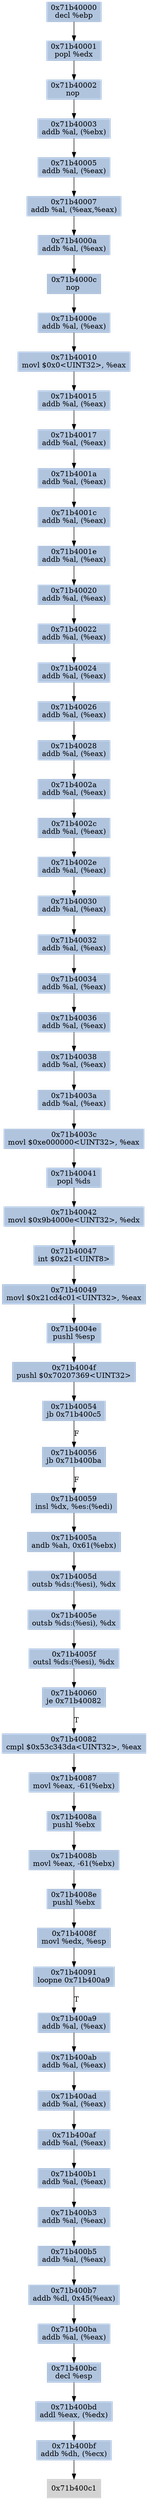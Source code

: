 digraph G {
node[shape=rectangle,style=filled,fillcolor=lightsteelblue,color=lightsteelblue]
bgcolor="transparent"
a0x71b40000decl_ebp[label="0x71b40000\ndecl %ebp"];
a0x71b40001popl_edx[label="0x71b40001\npopl %edx"];
a0x71b40002nop_[label="0x71b40002\nnop "];
a0x71b40003addb_al_ebx_[label="0x71b40003\naddb %al, (%ebx)"];
a0x71b40005addb_al_eax_[label="0x71b40005\naddb %al, (%eax)"];
a0x71b40007addb_al_eaxeax_[label="0x71b40007\naddb %al, (%eax,%eax)"];
a0x71b4000aaddb_al_eax_[label="0x71b4000a\naddb %al, (%eax)"];
a0x71b4000cnop_[label="0x71b4000c\nnop "];
a0x71b4000eaddb_al_eax_[label="0x71b4000e\naddb %al, (%eax)"];
a0x71b40010movl_0x0UINT32_eax[label="0x71b40010\nmovl $0x0<UINT32>, %eax"];
a0x71b40015addb_al_eax_[label="0x71b40015\naddb %al, (%eax)"];
a0x71b40017addb_al_eax_[label="0x71b40017\naddb %al, (%eax)"];
a0x71b4001aaddb_al_eax_[label="0x71b4001a\naddb %al, (%eax)"];
a0x71b4001caddb_al_eax_[label="0x71b4001c\naddb %al, (%eax)"];
a0x71b4001eaddb_al_eax_[label="0x71b4001e\naddb %al, (%eax)"];
a0x71b40020addb_al_eax_[label="0x71b40020\naddb %al, (%eax)"];
a0x71b40022addb_al_eax_[label="0x71b40022\naddb %al, (%eax)"];
a0x71b40024addb_al_eax_[label="0x71b40024\naddb %al, (%eax)"];
a0x71b40026addb_al_eax_[label="0x71b40026\naddb %al, (%eax)"];
a0x71b40028addb_al_eax_[label="0x71b40028\naddb %al, (%eax)"];
a0x71b4002aaddb_al_eax_[label="0x71b4002a\naddb %al, (%eax)"];
a0x71b4002caddb_al_eax_[label="0x71b4002c\naddb %al, (%eax)"];
a0x71b4002eaddb_al_eax_[label="0x71b4002e\naddb %al, (%eax)"];
a0x71b40030addb_al_eax_[label="0x71b40030\naddb %al, (%eax)"];
a0x71b40032addb_al_eax_[label="0x71b40032\naddb %al, (%eax)"];
a0x71b40034addb_al_eax_[label="0x71b40034\naddb %al, (%eax)"];
a0x71b40036addb_al_eax_[label="0x71b40036\naddb %al, (%eax)"];
a0x71b40038addb_al_eax_[label="0x71b40038\naddb %al, (%eax)"];
a0x71b4003aaddb_al_eax_[label="0x71b4003a\naddb %al, (%eax)"];
a0x71b4003cmovl_0xe000000UINT32_eax[label="0x71b4003c\nmovl $0xe000000<UINT32>, %eax"];
a0x71b40041popl_ds[label="0x71b40041\npopl %ds"];
a0x71b40042movl_0x9b4000eUINT32_edx[label="0x71b40042\nmovl $0x9b4000e<UINT32>, %edx"];
a0x71b40047int_0x21UINT8[label="0x71b40047\nint $0x21<UINT8>"];
a0x71b40049movl_0x21cd4c01UINT32_eax[label="0x71b40049\nmovl $0x21cd4c01<UINT32>, %eax"];
a0x71b4004epushl_esp[label="0x71b4004e\npushl %esp"];
a0x71b4004fpushl_0x70207369UINT32[label="0x71b4004f\npushl $0x70207369<UINT32>"];
a0x71b40054jb_0x71b400c5[label="0x71b40054\njb 0x71b400c5"];
a0x71b40056jb_0x71b400ba[label="0x71b40056\njb 0x71b400ba"];
a0x71b40059insl_dx_es_edi_[label="0x71b40059\ninsl %dx, %es:(%edi)"];
a0x71b4005aandb_ah_0x61ebx_[label="0x71b4005a\nandb %ah, 0x61(%ebx)"];
a0x71b4005doutsb_ds_esi__dx[label="0x71b4005d\noutsb %ds:(%esi), %dx"];
a0x71b4005eoutsb_ds_esi__dx[label="0x71b4005e\noutsb %ds:(%esi), %dx"];
a0x71b4005foutsl_ds_esi__dx[label="0x71b4005f\noutsl %ds:(%esi), %dx"];
a0x71b40060je_0x71b40082[label="0x71b40060\nje 0x71b40082"];
a0x71b40082cmpl_0x53c343daUINT32_eax[label="0x71b40082\ncmpl $0x53c343da<UINT32>, %eax"];
a0x71b40087movl_eax__61ebx_[label="0x71b40087\nmovl %eax, -61(%ebx)"];
a0x71b4008apushl_ebx[label="0x71b4008a\npushl %ebx"];
a0x71b4008bmovl_eax__61ebx_[label="0x71b4008b\nmovl %eax, -61(%ebx)"];
a0x71b4008epushl_ebx[label="0x71b4008e\npushl %ebx"];
a0x71b4008fmovl_edx_esp[label="0x71b4008f\nmovl %edx, %esp"];
a0x71b40091loopne_0x71b400a9[label="0x71b40091\nloopne 0x71b400a9"];
a0x71b400a9addb_al_eax_[label="0x71b400a9\naddb %al, (%eax)"];
a0x71b400abaddb_al_eax_[label="0x71b400ab\naddb %al, (%eax)"];
a0x71b400adaddb_al_eax_[label="0x71b400ad\naddb %al, (%eax)"];
a0x71b400afaddb_al_eax_[label="0x71b400af\naddb %al, (%eax)"];
a0x71b400b1addb_al_eax_[label="0x71b400b1\naddb %al, (%eax)"];
a0x71b400b3addb_al_eax_[label="0x71b400b3\naddb %al, (%eax)"];
a0x71b400b5addb_al_eax_[label="0x71b400b5\naddb %al, (%eax)"];
a0x71b400b7addb_dl_0x45eax_[label="0x71b400b7\naddb %dl, 0x45(%eax)"];
a0x71b400baaddb_al_eax_[label="0x71b400ba\naddb %al, (%eax)"];
a0x71b400bcdecl_esp[label="0x71b400bc\ndecl %esp"];
a0x71b400bdaddl_eax_edx_[label="0x71b400bd\naddl %eax, (%edx)"];
a0x71b400bfaddb_dh_ecx_[label="0x71b400bf\naddb %dh, (%ecx)"];
a0x71b400c1[label="0x71b400c1",color="lightgrey",fillcolor="lightgrey"];
a0x71b40000decl_ebp -> a0x71b40001popl_edx [color="#000000"];
a0x71b40001popl_edx -> a0x71b40002nop_ [color="#000000"];
a0x71b40002nop_ -> a0x71b40003addb_al_ebx_ [color="#000000"];
a0x71b40003addb_al_ebx_ -> a0x71b40005addb_al_eax_ [color="#000000"];
a0x71b40005addb_al_eax_ -> a0x71b40007addb_al_eaxeax_ [color="#000000"];
a0x71b40007addb_al_eaxeax_ -> a0x71b4000aaddb_al_eax_ [color="#000000"];
a0x71b4000aaddb_al_eax_ -> a0x71b4000cnop_ [color="#000000"];
a0x71b4000cnop_ -> a0x71b4000eaddb_al_eax_ [color="#000000"];
a0x71b4000eaddb_al_eax_ -> a0x71b40010movl_0x0UINT32_eax [color="#000000"];
a0x71b40010movl_0x0UINT32_eax -> a0x71b40015addb_al_eax_ [color="#000000"];
a0x71b40015addb_al_eax_ -> a0x71b40017addb_al_eax_ [color="#000000"];
a0x71b40017addb_al_eax_ -> a0x71b4001aaddb_al_eax_ [color="#000000"];
a0x71b4001aaddb_al_eax_ -> a0x71b4001caddb_al_eax_ [color="#000000"];
a0x71b4001caddb_al_eax_ -> a0x71b4001eaddb_al_eax_ [color="#000000"];
a0x71b4001eaddb_al_eax_ -> a0x71b40020addb_al_eax_ [color="#000000"];
a0x71b40020addb_al_eax_ -> a0x71b40022addb_al_eax_ [color="#000000"];
a0x71b40022addb_al_eax_ -> a0x71b40024addb_al_eax_ [color="#000000"];
a0x71b40024addb_al_eax_ -> a0x71b40026addb_al_eax_ [color="#000000"];
a0x71b40026addb_al_eax_ -> a0x71b40028addb_al_eax_ [color="#000000"];
a0x71b40028addb_al_eax_ -> a0x71b4002aaddb_al_eax_ [color="#000000"];
a0x71b4002aaddb_al_eax_ -> a0x71b4002caddb_al_eax_ [color="#000000"];
a0x71b4002caddb_al_eax_ -> a0x71b4002eaddb_al_eax_ [color="#000000"];
a0x71b4002eaddb_al_eax_ -> a0x71b40030addb_al_eax_ [color="#000000"];
a0x71b40030addb_al_eax_ -> a0x71b40032addb_al_eax_ [color="#000000"];
a0x71b40032addb_al_eax_ -> a0x71b40034addb_al_eax_ [color="#000000"];
a0x71b40034addb_al_eax_ -> a0x71b40036addb_al_eax_ [color="#000000"];
a0x71b40036addb_al_eax_ -> a0x71b40038addb_al_eax_ [color="#000000"];
a0x71b40038addb_al_eax_ -> a0x71b4003aaddb_al_eax_ [color="#000000"];
a0x71b4003aaddb_al_eax_ -> a0x71b4003cmovl_0xe000000UINT32_eax [color="#000000"];
a0x71b4003cmovl_0xe000000UINT32_eax -> a0x71b40041popl_ds [color="#000000"];
a0x71b40041popl_ds -> a0x71b40042movl_0x9b4000eUINT32_edx [color="#000000"];
a0x71b40042movl_0x9b4000eUINT32_edx -> a0x71b40047int_0x21UINT8 [color="#000000"];
a0x71b40047int_0x21UINT8 -> a0x71b40049movl_0x21cd4c01UINT32_eax [color="#000000"];
a0x71b40049movl_0x21cd4c01UINT32_eax -> a0x71b4004epushl_esp [color="#000000"];
a0x71b4004epushl_esp -> a0x71b4004fpushl_0x70207369UINT32 [color="#000000"];
a0x71b4004fpushl_0x70207369UINT32 -> a0x71b40054jb_0x71b400c5 [color="#000000"];
a0x71b40054jb_0x71b400c5 -> a0x71b40056jb_0x71b400ba [color="#000000",label="F"];
a0x71b40056jb_0x71b400ba -> a0x71b40059insl_dx_es_edi_ [color="#000000",label="F"];
a0x71b40059insl_dx_es_edi_ -> a0x71b4005aandb_ah_0x61ebx_ [color="#000000"];
a0x71b4005aandb_ah_0x61ebx_ -> a0x71b4005doutsb_ds_esi__dx [color="#000000"];
a0x71b4005doutsb_ds_esi__dx -> a0x71b4005eoutsb_ds_esi__dx [color="#000000"];
a0x71b4005eoutsb_ds_esi__dx -> a0x71b4005foutsl_ds_esi__dx [color="#000000"];
a0x71b4005foutsl_ds_esi__dx -> a0x71b40060je_0x71b40082 [color="#000000"];
a0x71b40060je_0x71b40082 -> a0x71b40082cmpl_0x53c343daUINT32_eax [color="#000000",label="T"];
a0x71b40082cmpl_0x53c343daUINT32_eax -> a0x71b40087movl_eax__61ebx_ [color="#000000"];
a0x71b40087movl_eax__61ebx_ -> a0x71b4008apushl_ebx [color="#000000"];
a0x71b4008apushl_ebx -> a0x71b4008bmovl_eax__61ebx_ [color="#000000"];
a0x71b4008bmovl_eax__61ebx_ -> a0x71b4008epushl_ebx [color="#000000"];
a0x71b4008epushl_ebx -> a0x71b4008fmovl_edx_esp [color="#000000"];
a0x71b4008fmovl_edx_esp -> a0x71b40091loopne_0x71b400a9 [color="#000000"];
a0x71b40091loopne_0x71b400a9 -> a0x71b400a9addb_al_eax_ [color="#000000",label="T"];
a0x71b400a9addb_al_eax_ -> a0x71b400abaddb_al_eax_ [color="#000000"];
a0x71b400abaddb_al_eax_ -> a0x71b400adaddb_al_eax_ [color="#000000"];
a0x71b400adaddb_al_eax_ -> a0x71b400afaddb_al_eax_ [color="#000000"];
a0x71b400afaddb_al_eax_ -> a0x71b400b1addb_al_eax_ [color="#000000"];
a0x71b400b1addb_al_eax_ -> a0x71b400b3addb_al_eax_ [color="#000000"];
a0x71b400b3addb_al_eax_ -> a0x71b400b5addb_al_eax_ [color="#000000"];
a0x71b400b5addb_al_eax_ -> a0x71b400b7addb_dl_0x45eax_ [color="#000000"];
a0x71b400b7addb_dl_0x45eax_ -> a0x71b400baaddb_al_eax_ [color="#000000"];
a0x71b400baaddb_al_eax_ -> a0x71b400bcdecl_esp [color="#000000"];
a0x71b400bcdecl_esp -> a0x71b400bdaddl_eax_edx_ [color="#000000"];
a0x71b400bdaddl_eax_edx_ -> a0x71b400bfaddb_dh_ecx_ [color="#000000"];
a0x71b400bfaddb_dh_ecx_ -> a0x71b400c1 [color="#000000"];
}
